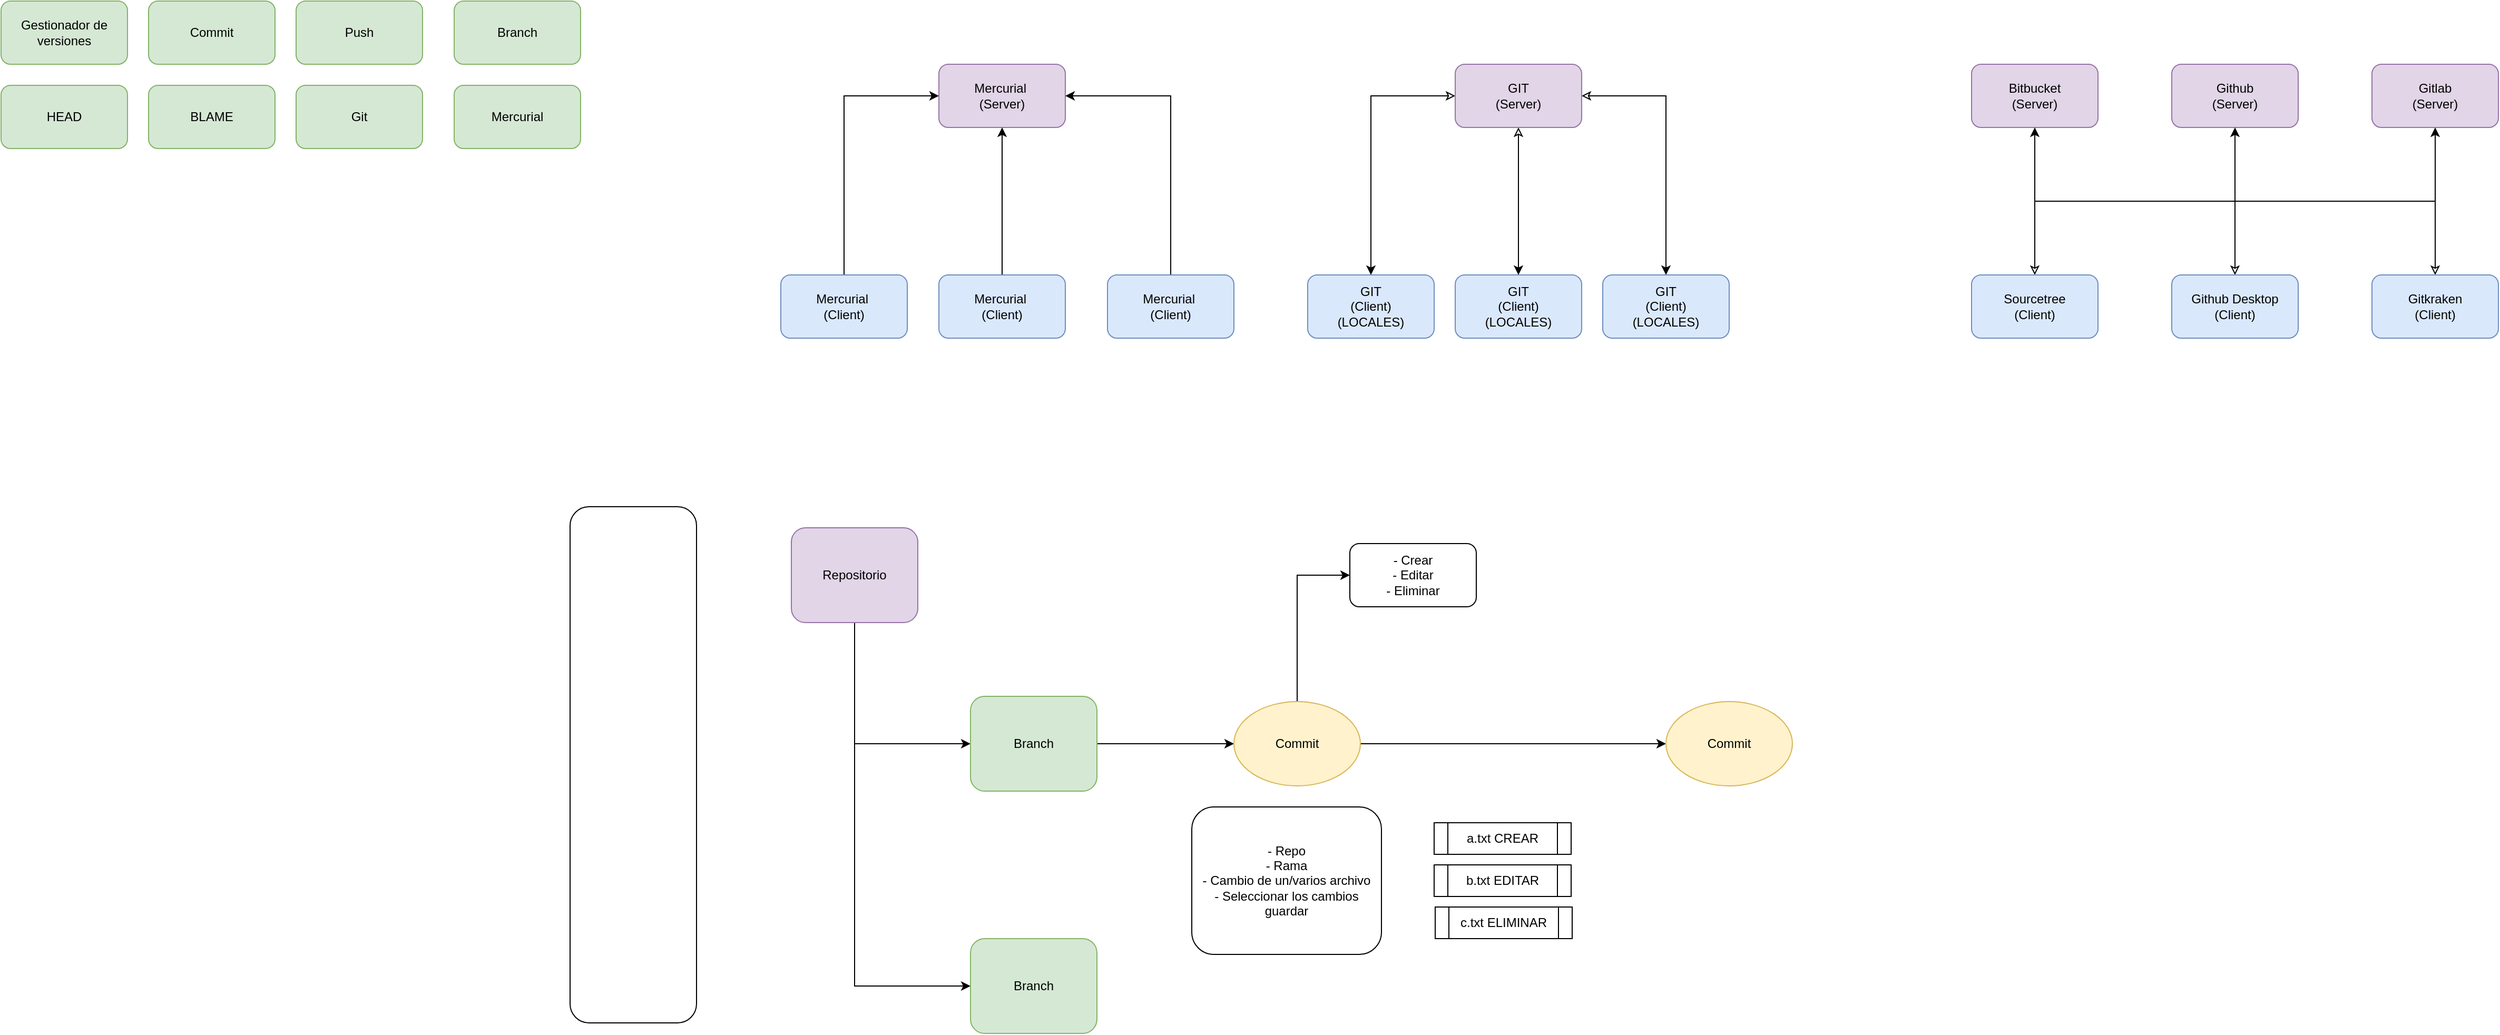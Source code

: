 <mxfile version="18.0.2" type="device"><diagram id="DiIQFGNJgX_2Mt2i9in9" name="Page-1"><mxGraphModel dx="819" dy="534" grid="1" gridSize="10" guides="1" tooltips="1" connect="1" arrows="1" fold="1" page="1" pageScale="1" pageWidth="827" pageHeight="1169" math="0" shadow="0"><root><mxCell id="0"/><mxCell id="1" parent="0"/><mxCell id="deqpQKGgkkhy_KZNt18b-1" value="Gestionador de versiones" style="rounded=1;whiteSpace=wrap;html=1;fillColor=#d5e8d4;strokeColor=#82b366;" vertex="1" parent="1"><mxGeometry x="40" y="40" width="120" height="60" as="geometry"/></mxCell><mxCell id="deqpQKGgkkhy_KZNt18b-2" value="Commit" style="rounded=1;whiteSpace=wrap;html=1;fillColor=#d5e8d4;strokeColor=#82b366;" vertex="1" parent="1"><mxGeometry x="180" y="40" width="120" height="60" as="geometry"/></mxCell><mxCell id="deqpQKGgkkhy_KZNt18b-3" value="Push" style="rounded=1;whiteSpace=wrap;html=1;fillColor=#d5e8d4;strokeColor=#82b366;" vertex="1" parent="1"><mxGeometry x="320" y="40" width="120" height="60" as="geometry"/></mxCell><mxCell id="deqpQKGgkkhy_KZNt18b-4" value="Branch" style="rounded=1;whiteSpace=wrap;html=1;fillColor=#d5e8d4;strokeColor=#82b366;" vertex="1" parent="1"><mxGeometry x="470" y="40" width="120" height="60" as="geometry"/></mxCell><mxCell id="deqpQKGgkkhy_KZNt18b-5" value="HEAD" style="rounded=1;whiteSpace=wrap;html=1;fillColor=#d5e8d4;strokeColor=#82b366;" vertex="1" parent="1"><mxGeometry x="40" y="120" width="120" height="60" as="geometry"/></mxCell><mxCell id="deqpQKGgkkhy_KZNt18b-6" value="BLAME" style="rounded=1;whiteSpace=wrap;html=1;fillColor=#d5e8d4;strokeColor=#82b366;" vertex="1" parent="1"><mxGeometry x="180" y="120" width="120" height="60" as="geometry"/></mxCell><mxCell id="deqpQKGgkkhy_KZNt18b-7" value="Git" style="rounded=1;whiteSpace=wrap;html=1;fillColor=#d5e8d4;strokeColor=#82b366;" vertex="1" parent="1"><mxGeometry x="320" y="120" width="120" height="60" as="geometry"/></mxCell><mxCell id="deqpQKGgkkhy_KZNt18b-8" value="Mercurial" style="rounded=1;whiteSpace=wrap;html=1;fillColor=#d5e8d4;strokeColor=#82b366;" vertex="1" parent="1"><mxGeometry x="470" y="120" width="120" height="60" as="geometry"/></mxCell><mxCell id="deqpQKGgkkhy_KZNt18b-10" value="Mercurial&amp;nbsp;&lt;br&gt;(Server)" style="rounded=1;whiteSpace=wrap;html=1;fillColor=#e1d5e7;strokeColor=#9673a6;" vertex="1" parent="1"><mxGeometry x="930" y="100" width="120" height="60" as="geometry"/></mxCell><mxCell id="deqpQKGgkkhy_KZNt18b-15" style="edgeStyle=orthogonalEdgeStyle;rounded=0;orthogonalLoop=1;jettySize=auto;html=1;entryX=0;entryY=0.5;entryDx=0;entryDy=0;exitX=0.5;exitY=0;exitDx=0;exitDy=0;" edge="1" parent="1" source="deqpQKGgkkhy_KZNt18b-12" target="deqpQKGgkkhy_KZNt18b-10"><mxGeometry relative="1" as="geometry"/></mxCell><mxCell id="deqpQKGgkkhy_KZNt18b-12" value="Mercurial&amp;nbsp;&lt;br&gt;(Client)" style="rounded=1;whiteSpace=wrap;html=1;fillColor=#dae8fc;strokeColor=#6c8ebf;" vertex="1" parent="1"><mxGeometry x="780" y="300" width="120" height="60" as="geometry"/></mxCell><mxCell id="deqpQKGgkkhy_KZNt18b-16" style="edgeStyle=orthogonalEdgeStyle;rounded=0;orthogonalLoop=1;jettySize=auto;html=1;entryX=0.5;entryY=1;entryDx=0;entryDy=0;" edge="1" parent="1" source="deqpQKGgkkhy_KZNt18b-13" target="deqpQKGgkkhy_KZNt18b-10"><mxGeometry relative="1" as="geometry"/></mxCell><mxCell id="deqpQKGgkkhy_KZNt18b-13" value="Mercurial&amp;nbsp;&lt;br&gt;(Client)" style="rounded=1;whiteSpace=wrap;html=1;fillColor=#dae8fc;strokeColor=#6c8ebf;" vertex="1" parent="1"><mxGeometry x="930" y="300" width="120" height="60" as="geometry"/></mxCell><mxCell id="deqpQKGgkkhy_KZNt18b-17" style="edgeStyle=orthogonalEdgeStyle;rounded=0;orthogonalLoop=1;jettySize=auto;html=1;entryX=1;entryY=0.5;entryDx=0;entryDy=0;exitX=0.5;exitY=0;exitDx=0;exitDy=0;" edge="1" parent="1" source="deqpQKGgkkhy_KZNt18b-14" target="deqpQKGgkkhy_KZNt18b-10"><mxGeometry relative="1" as="geometry"/></mxCell><mxCell id="deqpQKGgkkhy_KZNt18b-14" value="Mercurial&amp;nbsp;&lt;br&gt;(Client)" style="rounded=1;whiteSpace=wrap;html=1;fillColor=#dae8fc;strokeColor=#6c8ebf;" vertex="1" parent="1"><mxGeometry x="1090" y="300" width="120" height="60" as="geometry"/></mxCell><mxCell id="deqpQKGgkkhy_KZNt18b-23" style="edgeStyle=orthogonalEdgeStyle;rounded=0;orthogonalLoop=1;jettySize=auto;html=1;startArrow=classic;startFill=0;" edge="1" parent="1" source="deqpQKGgkkhy_KZNt18b-18" target="deqpQKGgkkhy_KZNt18b-20"><mxGeometry relative="1" as="geometry"/></mxCell><mxCell id="deqpQKGgkkhy_KZNt18b-24" style="edgeStyle=orthogonalEdgeStyle;rounded=0;orthogonalLoop=1;jettySize=auto;html=1;startArrow=classic;startFill=0;" edge="1" parent="1" source="deqpQKGgkkhy_KZNt18b-18" target="deqpQKGgkkhy_KZNt18b-21"><mxGeometry relative="1" as="geometry"/></mxCell><mxCell id="deqpQKGgkkhy_KZNt18b-25" style="edgeStyle=orthogonalEdgeStyle;rounded=0;orthogonalLoop=1;jettySize=auto;html=1;startArrow=classic;startFill=0;" edge="1" parent="1" source="deqpQKGgkkhy_KZNt18b-18" target="deqpQKGgkkhy_KZNt18b-22"><mxGeometry relative="1" as="geometry"/></mxCell><mxCell id="deqpQKGgkkhy_KZNt18b-18" value="GIT&lt;br&gt;(Server)" style="rounded=1;whiteSpace=wrap;html=1;fillColor=#e1d5e7;strokeColor=#9673a6;" vertex="1" parent="1"><mxGeometry x="1420" y="100" width="120" height="60" as="geometry"/></mxCell><mxCell id="deqpQKGgkkhy_KZNt18b-20" value="GIT&lt;br&gt;(Client)&lt;br&gt;(LOCALES)" style="rounded=1;whiteSpace=wrap;html=1;fillColor=#dae8fc;strokeColor=#6c8ebf;" vertex="1" parent="1"><mxGeometry x="1280" y="300" width="120" height="60" as="geometry"/></mxCell><mxCell id="deqpQKGgkkhy_KZNt18b-21" value="GIT&lt;br&gt;(Client)&lt;br&gt;(LOCALES)" style="rounded=1;whiteSpace=wrap;html=1;fillColor=#dae8fc;strokeColor=#6c8ebf;" vertex="1" parent="1"><mxGeometry x="1420" y="300" width="120" height="60" as="geometry"/></mxCell><mxCell id="deqpQKGgkkhy_KZNt18b-22" value="GIT&lt;br&gt;(Client)&lt;br&gt;(LOCALES)" style="rounded=1;whiteSpace=wrap;html=1;fillColor=#dae8fc;strokeColor=#6c8ebf;" vertex="1" parent="1"><mxGeometry x="1560" y="300" width="120" height="60" as="geometry"/></mxCell><mxCell id="deqpQKGgkkhy_KZNt18b-37" style="edgeStyle=orthogonalEdgeStyle;rounded=0;orthogonalLoop=1;jettySize=auto;html=1;entryX=0.5;entryY=1;entryDx=0;entryDy=0;startArrow=classic;startFill=0;exitX=0.5;exitY=0;exitDx=0;exitDy=0;" edge="1" parent="1" source="deqpQKGgkkhy_KZNt18b-26" target="deqpQKGgkkhy_KZNt18b-31"><mxGeometry relative="1" as="geometry"/></mxCell><mxCell id="deqpQKGgkkhy_KZNt18b-26" value="Sourcetree&lt;br&gt;(Client)" style="rounded=1;whiteSpace=wrap;html=1;fillColor=#dae8fc;strokeColor=#6c8ebf;" vertex="1" parent="1"><mxGeometry x="1910" y="300" width="120" height="60" as="geometry"/></mxCell><mxCell id="deqpQKGgkkhy_KZNt18b-27" value="Bitbucket&lt;br&gt;(Server)" style="rounded=1;whiteSpace=wrap;html=1;fillColor=#e1d5e7;strokeColor=#9673a6;" vertex="1" parent="1"><mxGeometry x="1910" y="100" width="120" height="60" as="geometry"/></mxCell><mxCell id="deqpQKGgkkhy_KZNt18b-36" style="edgeStyle=orthogonalEdgeStyle;rounded=0;orthogonalLoop=1;jettySize=auto;html=1;entryX=0.5;entryY=1;entryDx=0;entryDy=0;startArrow=classic;startFill=0;exitX=0.5;exitY=0;exitDx=0;exitDy=0;" edge="1" parent="1" source="deqpQKGgkkhy_KZNt18b-28" target="deqpQKGgkkhy_KZNt18b-27"><mxGeometry relative="1" as="geometry"/></mxCell><mxCell id="deqpQKGgkkhy_KZNt18b-28" value="Github Desktop&lt;br&gt;(Client)" style="rounded=1;whiteSpace=wrap;html=1;fillColor=#dae8fc;strokeColor=#6c8ebf;" vertex="1" parent="1"><mxGeometry x="2100" y="300" width="120" height="60" as="geometry"/></mxCell><mxCell id="deqpQKGgkkhy_KZNt18b-29" value="Github&lt;br&gt;(Server)" style="rounded=1;whiteSpace=wrap;html=1;fillColor=#e1d5e7;strokeColor=#9673a6;" vertex="1" parent="1"><mxGeometry x="2100" y="100" width="120" height="60" as="geometry"/></mxCell><mxCell id="deqpQKGgkkhy_KZNt18b-38" style="edgeStyle=orthogonalEdgeStyle;rounded=0;orthogonalLoop=1;jettySize=auto;html=1;entryX=0.5;entryY=1;entryDx=0;entryDy=0;startArrow=classic;startFill=0;exitX=0.5;exitY=0;exitDx=0;exitDy=0;" edge="1" parent="1" source="deqpQKGgkkhy_KZNt18b-30" target="deqpQKGgkkhy_KZNt18b-29"><mxGeometry relative="1" as="geometry"/></mxCell><mxCell id="deqpQKGgkkhy_KZNt18b-30" value="Gitkraken&lt;br&gt;(Client)" style="rounded=1;whiteSpace=wrap;html=1;fillColor=#dae8fc;strokeColor=#6c8ebf;" vertex="1" parent="1"><mxGeometry x="2290" y="300" width="120" height="60" as="geometry"/></mxCell><mxCell id="deqpQKGgkkhy_KZNt18b-31" value="Gitlab&lt;br&gt;(Server)" style="rounded=1;whiteSpace=wrap;html=1;fillColor=#e1d5e7;strokeColor=#9673a6;" vertex="1" parent="1"><mxGeometry x="2290" y="100" width="120" height="60" as="geometry"/></mxCell><mxCell id="deqpQKGgkkhy_KZNt18b-39" value="" style="rounded=1;whiteSpace=wrap;html=1;" vertex="1" parent="1"><mxGeometry x="580" y="520" width="120" height="490" as="geometry"/></mxCell><mxCell id="deqpQKGgkkhy_KZNt18b-43" style="edgeStyle=orthogonalEdgeStyle;rounded=0;orthogonalLoop=1;jettySize=auto;html=1;entryX=0;entryY=0.5;entryDx=0;entryDy=0;startArrow=none;startFill=0;exitX=0.5;exitY=1;exitDx=0;exitDy=0;" edge="1" parent="1" source="deqpQKGgkkhy_KZNt18b-40" target="deqpQKGgkkhy_KZNt18b-41"><mxGeometry relative="1" as="geometry"/></mxCell><mxCell id="deqpQKGgkkhy_KZNt18b-45" style="edgeStyle=orthogonalEdgeStyle;rounded=0;orthogonalLoop=1;jettySize=auto;html=1;entryX=0;entryY=0.5;entryDx=0;entryDy=0;startArrow=none;startFill=0;exitX=0.5;exitY=1;exitDx=0;exitDy=0;" edge="1" parent="1" source="deqpQKGgkkhy_KZNt18b-40" target="deqpQKGgkkhy_KZNt18b-44"><mxGeometry relative="1" as="geometry"/></mxCell><mxCell id="deqpQKGgkkhy_KZNt18b-40" value="Repositorio" style="rounded=1;whiteSpace=wrap;html=1;fillColor=#e1d5e7;strokeColor=#9673a6;" vertex="1" parent="1"><mxGeometry x="790" y="540" width="120" height="90" as="geometry"/></mxCell><mxCell id="deqpQKGgkkhy_KZNt18b-47" style="edgeStyle=orthogonalEdgeStyle;rounded=0;orthogonalLoop=1;jettySize=auto;html=1;entryX=0;entryY=0.5;entryDx=0;entryDy=0;startArrow=none;startFill=0;" edge="1" parent="1" source="deqpQKGgkkhy_KZNt18b-41" target="deqpQKGgkkhy_KZNt18b-46"><mxGeometry relative="1" as="geometry"/></mxCell><mxCell id="deqpQKGgkkhy_KZNt18b-41" value="Branch" style="rounded=1;whiteSpace=wrap;html=1;fillColor=#d5e8d4;strokeColor=#82b366;" vertex="1" parent="1"><mxGeometry x="960" y="700" width="120" height="90" as="geometry"/></mxCell><mxCell id="deqpQKGgkkhy_KZNt18b-44" value="Branch" style="rounded=1;whiteSpace=wrap;html=1;fillColor=#d5e8d4;strokeColor=#82b366;" vertex="1" parent="1"><mxGeometry x="960" y="930" width="120" height="90" as="geometry"/></mxCell><mxCell id="deqpQKGgkkhy_KZNt18b-49" style="edgeStyle=orthogonalEdgeStyle;rounded=0;orthogonalLoop=1;jettySize=auto;html=1;startArrow=none;startFill=0;" edge="1" parent="1" source="deqpQKGgkkhy_KZNt18b-46" target="deqpQKGgkkhy_KZNt18b-48"><mxGeometry relative="1" as="geometry"/></mxCell><mxCell id="deqpQKGgkkhy_KZNt18b-51" style="edgeStyle=orthogonalEdgeStyle;rounded=0;orthogonalLoop=1;jettySize=auto;html=1;entryX=0;entryY=0.5;entryDx=0;entryDy=0;startArrow=none;startFill=0;" edge="1" parent="1" source="deqpQKGgkkhy_KZNt18b-46" target="deqpQKGgkkhy_KZNt18b-50"><mxGeometry relative="1" as="geometry"/></mxCell><mxCell id="deqpQKGgkkhy_KZNt18b-46" value="Commit" style="ellipse;whiteSpace=wrap;html=1;fillColor=#fff2cc;strokeColor=#d6b656;" vertex="1" parent="1"><mxGeometry x="1210" y="705" width="120" height="80" as="geometry"/></mxCell><mxCell id="deqpQKGgkkhy_KZNt18b-48" value="Commit" style="ellipse;whiteSpace=wrap;html=1;fillColor=#fff2cc;strokeColor=#d6b656;" vertex="1" parent="1"><mxGeometry x="1620" y="705" width="120" height="80" as="geometry"/></mxCell><mxCell id="deqpQKGgkkhy_KZNt18b-50" value="- Crear&lt;br&gt;- Editar&lt;br&gt;- Eliminar" style="rounded=1;whiteSpace=wrap;html=1;" vertex="1" parent="1"><mxGeometry x="1320" y="555" width="120" height="60" as="geometry"/></mxCell><mxCell id="deqpQKGgkkhy_KZNt18b-52" value="a.txt CREAR" style="shape=process;whiteSpace=wrap;html=1;backgroundOutline=1;" vertex="1" parent="1"><mxGeometry x="1400" y="820" width="130" height="30" as="geometry"/></mxCell><mxCell id="deqpQKGgkkhy_KZNt18b-53" value="b.txt EDITAR" style="shape=process;whiteSpace=wrap;html=1;backgroundOutline=1;" vertex="1" parent="1"><mxGeometry x="1400" y="860" width="130" height="30" as="geometry"/></mxCell><mxCell id="deqpQKGgkkhy_KZNt18b-54" value="c.txt ELIMINAR" style="shape=process;whiteSpace=wrap;html=1;backgroundOutline=1;" vertex="1" parent="1"><mxGeometry x="1401" y="900" width="130" height="30" as="geometry"/></mxCell><mxCell id="deqpQKGgkkhy_KZNt18b-55" value="- Repo&lt;br&gt;- Rama&lt;br&gt;- Cambio de un/varios archivo&lt;br&gt;- Seleccionar los cambios guardar" style="rounded=1;whiteSpace=wrap;html=1;" vertex="1" parent="1"><mxGeometry x="1170" y="805" width="180" height="140" as="geometry"/></mxCell></root></mxGraphModel></diagram></mxfile>